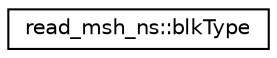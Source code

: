 digraph "Graphical Class Hierarchy"
{
 // LATEX_PDF_SIZE
  edge [fontname="Helvetica",fontsize="10",labelfontname="Helvetica",labelfontsize="10"];
  node [fontname="Helvetica",fontsize="10",shape=record];
  rankdir="LR";
  Node0 [label="read_msh_ns::blkType",height=0.2,width=0.4,color="black", fillcolor="white", style="filled",URL="$classread__msh__ns_1_1blk_type.html",tooltip=" "];
}
